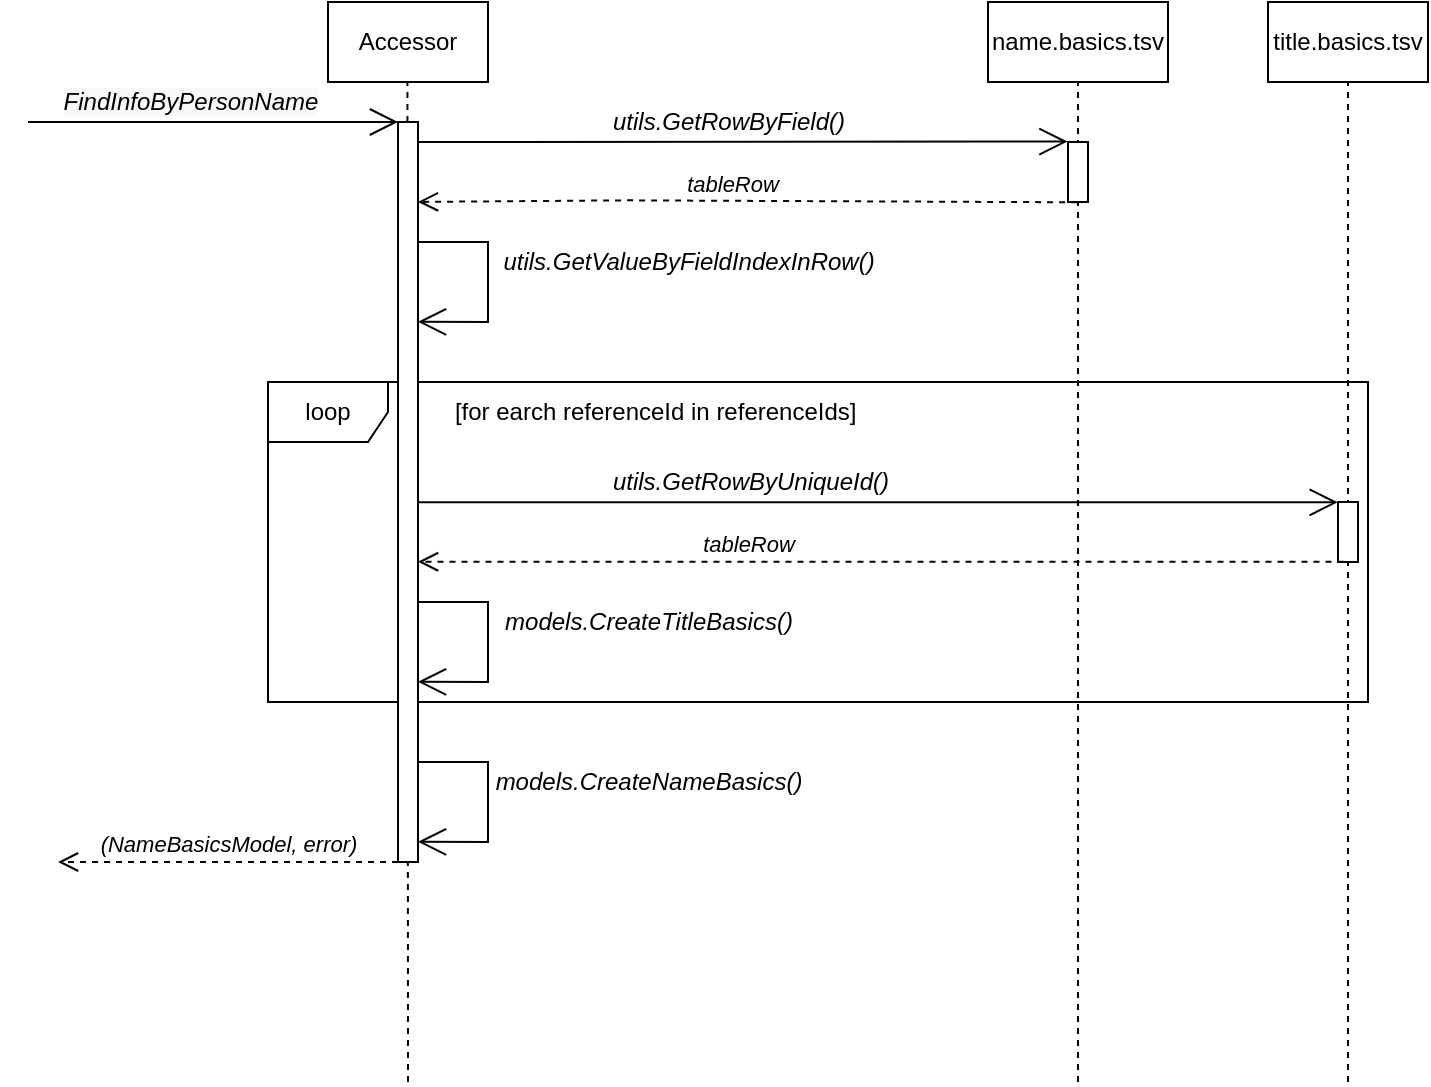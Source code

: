 <mxfile version="20.5.3" type="device"><diagram id="bN_xZ8E7-7iinXYRzuaQ" name="Page-1"><mxGraphModel dx="1345" dy="576" grid="1" gridSize="10" guides="1" tooltips="1" connect="1" arrows="1" fold="1" page="1" pageScale="1" pageWidth="827" pageHeight="1169" math="0" shadow="0"><root><mxCell id="0"/><mxCell id="1" parent="0"/><mxCell id="KaMHd8rPpB9G6cm9Q3tZ-1" value="loop" style="shape=umlFrame;whiteSpace=wrap;html=1;" parent="1" vertex="1"><mxGeometry x="140" y="210" width="550" height="160" as="geometry"/></mxCell><mxCell id="KaMHd8rPpB9G6cm9Q3tZ-2" value="Accessor" style="rounded=0;whiteSpace=wrap;html=1;" parent="1" vertex="1"><mxGeometry x="170" y="20" width="80" height="40" as="geometry"/></mxCell><mxCell id="KaMHd8rPpB9G6cm9Q3tZ-3" value="" style="endArrow=none;dashed=1;html=1;rounded=0;startArrow=none;" parent="1" edge="1"><mxGeometry width="50" height="50" relative="1" as="geometry"><mxPoint x="210" y="560" as="sourcePoint"/><mxPoint x="209.71" y="60.0" as="targetPoint"/></mxGeometry></mxCell><mxCell id="KaMHd8rPpB9G6cm9Q3tZ-4" value="" style="html=1;points=[];perimeter=orthogonalPerimeter;" parent="1" vertex="1"><mxGeometry x="205" y="80" width="10" height="370" as="geometry"/></mxCell><mxCell id="KaMHd8rPpB9G6cm9Q3tZ-5" value="&lt;i&gt;(NameBasicsModel, error)&lt;/i&gt;" style="html=1;verticalAlign=bottom;endArrow=open;dashed=1;endSize=8;rounded=0;" parent="1" edge="1"><mxGeometry relative="1" as="geometry"><mxPoint x="205" y="450" as="sourcePoint"/><mxPoint x="35" y="450" as="targetPoint"/><Array as="points"/></mxGeometry></mxCell><mxCell id="KaMHd8rPpB9G6cm9Q3tZ-6" value="" style="endArrow=open;endFill=1;endSize=12;html=1;rounded=0;" parent="1" edge="1"><mxGeometry width="160" relative="1" as="geometry"><mxPoint x="20" y="80.0" as="sourcePoint"/><mxPoint x="205" y="80.0" as="targetPoint"/></mxGeometry></mxCell><mxCell id="KaMHd8rPpB9G6cm9Q3tZ-7" value="&lt;span style=&quot;font-size: 12px; text-align: left; background-color: rgb(248, 249, 250);&quot;&gt;&lt;i&gt;FindInfoByPersonName&lt;/i&gt;&lt;/span&gt;" style="edgeLabel;html=1;align=center;verticalAlign=middle;resizable=0;points=[];" parent="KaMHd8rPpB9G6cm9Q3tZ-6" vertex="1" connectable="0"><mxGeometry x="-0.197" relative="1" as="geometry"><mxPoint x="6" y="-10" as="offset"/></mxGeometry></mxCell><mxCell id="KaMHd8rPpB9G6cm9Q3tZ-8" value="" style="endArrow=open;endFill=1;endSize=12;html=1;rounded=0;entryX=1;entryY=0.798;entryDx=0;entryDy=0;entryPerimeter=0;" parent="1" edge="1"><mxGeometry width="160" relative="1" as="geometry"><mxPoint x="215" y="320" as="sourcePoint"/><mxPoint x="215" y="359.9" as="targetPoint"/><Array as="points"><mxPoint x="250" y="320"/><mxPoint x="250" y="360"/></Array></mxGeometry></mxCell><mxCell id="KaMHd8rPpB9G6cm9Q3tZ-9" value="&lt;i style=&quot;font-size: 12px; text-align: left;&quot;&gt;models.CreateTitleBasics()&lt;/i&gt;" style="edgeLabel;html=1;align=center;verticalAlign=middle;resizable=0;points=[];" parent="KaMHd8rPpB9G6cm9Q3tZ-8" vertex="1" connectable="0"><mxGeometry x="-0.197" relative="1" as="geometry"><mxPoint x="80" y="1" as="offset"/></mxGeometry></mxCell><mxCell id="KaMHd8rPpB9G6cm9Q3tZ-10" value="[for earch referenceId in referenceIds]&amp;nbsp;" style="text;html=1;align=center;verticalAlign=middle;resizable=0;points=[];autosize=1;strokeColor=none;fillColor=none;" parent="1" vertex="1"><mxGeometry x="220" y="210" width="230" height="30" as="geometry"/></mxCell><mxCell id="KaMHd8rPpB9G6cm9Q3tZ-11" value="" style="endArrow=open;endFill=1;endSize=12;html=1;rounded=0;entryX=-0.026;entryY=-0.007;entryDx=0;entryDy=0;entryPerimeter=0;" parent="1" target="KaMHd8rPpB9G6cm9Q3tZ-20" edge="1"><mxGeometry width="160" relative="1" as="geometry"><mxPoint x="215" y="90.0" as="sourcePoint"/><mxPoint x="540" y="90" as="targetPoint"/><Array as="points"><mxPoint x="250" y="90"/></Array></mxGeometry></mxCell><mxCell id="KaMHd8rPpB9G6cm9Q3tZ-12" value="&lt;i style=&quot;font-size: 12px; text-align: left;&quot;&gt;utils.GetRowByField()&lt;/i&gt;" style="edgeLabel;html=1;align=center;verticalAlign=middle;resizable=0;points=[];" parent="KaMHd8rPpB9G6cm9Q3tZ-11" vertex="1" connectable="0"><mxGeometry x="-0.197" relative="1" as="geometry"><mxPoint x="24" y="-10" as="offset"/></mxGeometry></mxCell><mxCell id="KaMHd8rPpB9G6cm9Q3tZ-13" value="" style="endArrow=open;endFill=1;endSize=12;html=1;rounded=0;entryX=1;entryY=0.798;entryDx=0;entryDy=0;entryPerimeter=0;" parent="1" edge="1"><mxGeometry width="160" relative="1" as="geometry"><mxPoint x="215" y="140" as="sourcePoint"/><mxPoint x="215" y="179.9" as="targetPoint"/><Array as="points"><mxPoint x="250" y="140"/><mxPoint x="250" y="180"/></Array></mxGeometry></mxCell><mxCell id="KaMHd8rPpB9G6cm9Q3tZ-14" value="&lt;i style=&quot;font-size: 12px; text-align: left;&quot;&gt;utils.GetValueByFieldIndexInRow()&lt;/i&gt;" style="edgeLabel;html=1;align=center;verticalAlign=middle;resizable=0;points=[];" parent="KaMHd8rPpB9G6cm9Q3tZ-13" vertex="1" connectable="0"><mxGeometry x="-0.197" relative="1" as="geometry"><mxPoint x="100" y="1" as="offset"/></mxGeometry></mxCell><mxCell id="KaMHd8rPpB9G6cm9Q3tZ-15" value="" style="endArrow=open;endFill=1;endSize=12;html=1;rounded=0;entryX=1;entryY=0.798;entryDx=0;entryDy=0;entryPerimeter=0;" parent="1" edge="1"><mxGeometry width="160" relative="1" as="geometry"><mxPoint x="215" y="400" as="sourcePoint"/><mxPoint x="215" y="439.9" as="targetPoint"/><Array as="points"><mxPoint x="250" y="400"/><mxPoint x="250" y="440"/></Array></mxGeometry></mxCell><mxCell id="KaMHd8rPpB9G6cm9Q3tZ-16" value="&lt;div style=&quot;text-align: left;&quot;&gt;&lt;span style=&quot;font-size: 12px;&quot;&gt;&lt;i&gt;models.CreateNameBasics()&lt;/i&gt;&lt;/span&gt;&lt;/div&gt;" style="edgeLabel;html=1;align=center;verticalAlign=middle;resizable=0;points=[];" parent="KaMHd8rPpB9G6cm9Q3tZ-15" vertex="1" connectable="0"><mxGeometry x="-0.197" relative="1" as="geometry"><mxPoint x="80" y="1" as="offset"/></mxGeometry></mxCell><mxCell id="KaMHd8rPpB9G6cm9Q3tZ-17" value="" style="group" parent="1" vertex="1" connectable="0"><mxGeometry x="500" y="20" width="90" height="540" as="geometry"/></mxCell><mxCell id="KaMHd8rPpB9G6cm9Q3tZ-18" value="name.basics.tsv" style="rounded=0;whiteSpace=wrap;html=1;" parent="KaMHd8rPpB9G6cm9Q3tZ-17" vertex="1"><mxGeometry width="90" height="40" as="geometry"/></mxCell><mxCell id="KaMHd8rPpB9G6cm9Q3tZ-19" value="" style="endArrow=none;dashed=1;html=1;rounded=0;" parent="KaMHd8rPpB9G6cm9Q3tZ-17" target="KaMHd8rPpB9G6cm9Q3tZ-18" edge="1"><mxGeometry width="50" height="50" relative="1" as="geometry"><mxPoint x="45" y="540" as="sourcePoint"/><mxPoint x="105" y="100" as="targetPoint"/></mxGeometry></mxCell><mxCell id="KaMHd8rPpB9G6cm9Q3tZ-20" value="" style="html=1;points=[];perimeter=orthogonalPerimeter;" parent="KaMHd8rPpB9G6cm9Q3tZ-17" vertex="1"><mxGeometry x="40" y="70" width="10" height="30" as="geometry"/></mxCell><mxCell id="KaMHd8rPpB9G6cm9Q3tZ-21" value="" style="group" parent="1" vertex="1" connectable="0"><mxGeometry x="640" y="20" width="80" height="540" as="geometry"/></mxCell><mxCell id="KaMHd8rPpB9G6cm9Q3tZ-22" value="title.basics.tsv" style="rounded=0;whiteSpace=wrap;html=1;" parent="KaMHd8rPpB9G6cm9Q3tZ-21" vertex="1"><mxGeometry width="80" height="40" as="geometry"/></mxCell><mxCell id="KaMHd8rPpB9G6cm9Q3tZ-23" value="" style="endArrow=none;dashed=1;html=1;rounded=0;" parent="KaMHd8rPpB9G6cm9Q3tZ-21" target="KaMHd8rPpB9G6cm9Q3tZ-22" edge="1"><mxGeometry width="50" height="50" relative="1" as="geometry"><mxPoint x="40" y="540" as="sourcePoint"/><mxPoint x="60" y="60" as="targetPoint"/></mxGeometry></mxCell><mxCell id="KaMHd8rPpB9G6cm9Q3tZ-24" value="" style="html=1;points=[];perimeter=orthogonalPerimeter;" parent="KaMHd8rPpB9G6cm9Q3tZ-21" vertex="1"><mxGeometry x="35" y="250" width="10" height="30" as="geometry"/></mxCell><mxCell id="KaMHd8rPpB9G6cm9Q3tZ-25" value="&lt;i&gt;tableRow&lt;/i&gt;" style="html=1;verticalAlign=bottom;endArrow=open;dashed=1;endSize=8;rounded=0;entryX=0.998;entryY=0.108;entryDx=0;entryDy=0;entryPerimeter=0;exitX=0.456;exitY=1.005;exitDx=0;exitDy=0;exitPerimeter=0;" parent="1" source="KaMHd8rPpB9G6cm9Q3tZ-20" target="KaMHd8rPpB9G6cm9Q3tZ-4" edge="1"><mxGeometry x="0.046" y="1" relative="1" as="geometry"><mxPoint x="540" y="119" as="sourcePoint"/><mxPoint x="215.0" y="119.17" as="targetPoint"/><Array as="points"><mxPoint x="319.37" y="119.17"/></Array><mxPoint as="offset"/></mxGeometry></mxCell><mxCell id="KaMHd8rPpB9G6cm9Q3tZ-26" value="" style="endArrow=open;endFill=1;endSize=12;html=1;rounded=0;entryX=-0.012;entryY=0.005;entryDx=0;entryDy=0;entryPerimeter=0;exitX=0.993;exitY=0.514;exitDx=0;exitDy=0;exitPerimeter=0;" parent="1" source="KaMHd8rPpB9G6cm9Q3tZ-4" target="KaMHd8rPpB9G6cm9Q3tZ-24" edge="1"><mxGeometry width="160" relative="1" as="geometry"><mxPoint x="215" y="280" as="sourcePoint"/><mxPoint x="670" y="280" as="targetPoint"/><Array as="points"/></mxGeometry></mxCell><mxCell id="KaMHd8rPpB9G6cm9Q3tZ-27" value="&lt;i style=&quot;font-size: 12px; text-align: left;&quot;&gt;utils.GetRowByUniqueId()&lt;/i&gt;" style="edgeLabel;html=1;align=center;verticalAlign=middle;resizable=0;points=[];" parent="KaMHd8rPpB9G6cm9Q3tZ-26" vertex="1" connectable="0"><mxGeometry x="-0.197" relative="1" as="geometry"><mxPoint x="-19" y="-10" as="offset"/></mxGeometry></mxCell><mxCell id="KaMHd8rPpB9G6cm9Q3tZ-28" value="&lt;i&gt;tableRow&lt;/i&gt;" style="html=1;verticalAlign=bottom;endArrow=open;dashed=1;endSize=8;rounded=0;entryX=1.063;entryY=1;entryDx=0;entryDy=0;entryPerimeter=0;exitX=0.275;exitY=0.995;exitDx=0;exitDy=0;exitPerimeter=0;" parent="1" source="KaMHd8rPpB9G6cm9Q3tZ-24" edge="1"><mxGeometry x="0.287" relative="1" as="geometry"><mxPoint x="670" y="299.71" as="sourcePoint"/><mxPoint x="215" y="299.88" as="targetPoint"/><Array as="points"><mxPoint x="319.37" y="299.88"/></Array><mxPoint as="offset"/></mxGeometry></mxCell></root></mxGraphModel></diagram></mxfile>